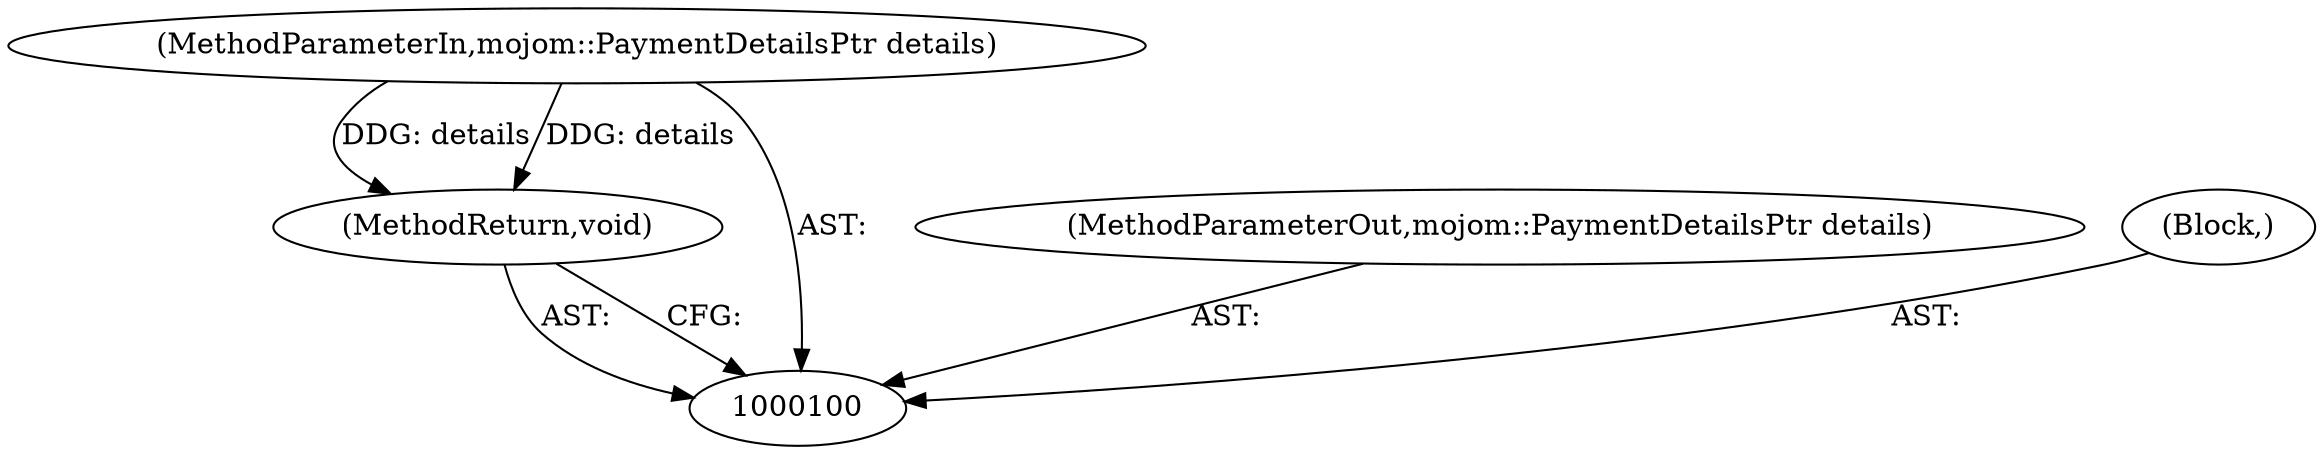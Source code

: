 digraph "0_Chrome_2706470a422dec8f4ae2538e80f0e7e3c4f4f7f6_0" {
"1000103" [label="(MethodReturn,void)"];
"1000101" [label="(MethodParameterIn,mojom::PaymentDetailsPtr details)"];
"1000107" [label="(MethodParameterOut,mojom::PaymentDetailsPtr details)"];
"1000102" [label="(Block,)"];
"1000103" -> "1000100"  [label="AST: "];
"1000103" -> "1000100"  [label="CFG: "];
"1000101" -> "1000103"  [label="DDG: details"];
"1000101" -> "1000100"  [label="AST: "];
"1000101" -> "1000103"  [label="DDG: details"];
"1000107" -> "1000100"  [label="AST: "];
"1000102" -> "1000100"  [label="AST: "];
}
